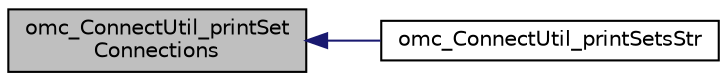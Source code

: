 digraph "omc_ConnectUtil_printSetConnections"
{
  edge [fontname="Helvetica",fontsize="10",labelfontname="Helvetica",labelfontsize="10"];
  node [fontname="Helvetica",fontsize="10",shape=record];
  rankdir="LR";
  Node3484 [label="omc_ConnectUtil_printSet\lConnections",height=0.2,width=0.4,color="black", fillcolor="grey75", style="filled", fontcolor="black"];
  Node3484 -> Node3485 [dir="back",color="midnightblue",fontsize="10",style="solid",fontname="Helvetica"];
  Node3485 [label="omc_ConnectUtil_printSetsStr",height=0.2,width=0.4,color="black", fillcolor="white", style="filled",URL="$da/df9/_connect_util_8h.html#a8bbd1cf7dd898c44cf82403829f6086a"];
}
